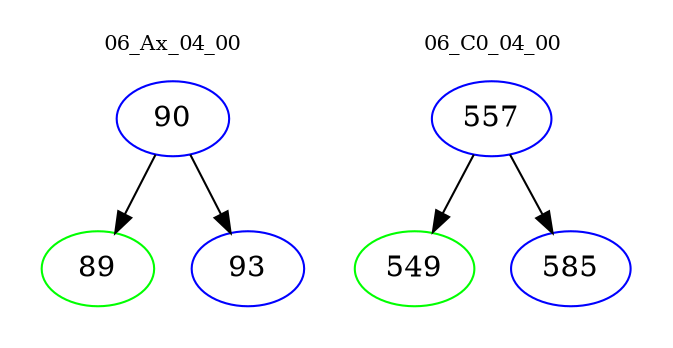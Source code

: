 digraph{
subgraph cluster_0 {
color = white
label = "06_Ax_04_00";
fontsize=10;
T0_90 [label="90", color="blue"]
T0_90 -> T0_89 [color="black"]
T0_89 [label="89", color="green"]
T0_90 -> T0_93 [color="black"]
T0_93 [label="93", color="blue"]
}
subgraph cluster_1 {
color = white
label = "06_C0_04_00";
fontsize=10;
T1_557 [label="557", color="blue"]
T1_557 -> T1_549 [color="black"]
T1_549 [label="549", color="green"]
T1_557 -> T1_585 [color="black"]
T1_585 [label="585", color="blue"]
}
}
